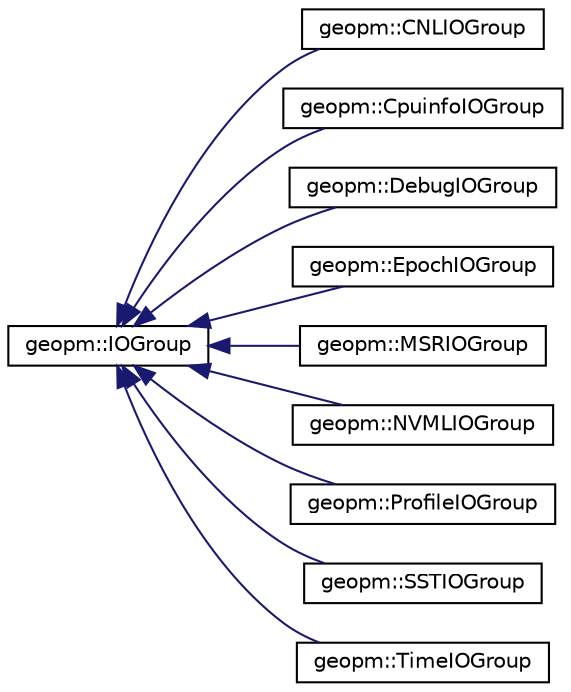 digraph "Graphical Class Hierarchy"
{
  edge [fontname="Helvetica",fontsize="10",labelfontname="Helvetica",labelfontsize="10"];
  node [fontname="Helvetica",fontsize="10",shape=record];
  rankdir="LR";
  Node0 [label="geopm::IOGroup",height=0.2,width=0.4,color="black", fillcolor="white", style="filled",URL="$classgeopm_1_1_i_o_group.html"];
  Node0 -> Node1 [dir="back",color="midnightblue",fontsize="10",style="solid",fontname="Helvetica"];
  Node1 [label="geopm::CNLIOGroup",height=0.2,width=0.4,color="black", fillcolor="white", style="filled",URL="$classgeopm_1_1_c_n_l_i_o_group.html",tooltip="IOGroup that wraps interfaces to Compute Node Linux. "];
  Node0 -> Node2 [dir="back",color="midnightblue",fontsize="10",style="solid",fontname="Helvetica"];
  Node2 [label="geopm::CpuinfoIOGroup",height=0.2,width=0.4,color="black", fillcolor="white", style="filled",URL="$classgeopm_1_1_cpuinfo_i_o_group.html",tooltip="IOGroup that provides constants for CPU frequency limits as signals for PlatformIO. "];
  Node0 -> Node3 [dir="back",color="midnightblue",fontsize="10",style="solid",fontname="Helvetica"];
  Node3 [label="geopm::DebugIOGroup",height=0.2,width=0.4,color="black", fillcolor="white", style="filled",URL="$classgeopm_1_1_debug_i_o_group.html",tooltip="IOGroup that Agents can use to expose internal values. "];
  Node0 -> Node4 [dir="back",color="midnightblue",fontsize="10",style="solid",fontname="Helvetica"];
  Node4 [label="geopm::EpochIOGroup",height=0.2,width=0.4,color="black", fillcolor="white", style="filled",URL="$classgeopm_1_1_epoch_i_o_group.html"];
  Node0 -> Node5 [dir="back",color="midnightblue",fontsize="10",style="solid",fontname="Helvetica"];
  Node5 [label="geopm::MSRIOGroup",height=0.2,width=0.4,color="black", fillcolor="white", style="filled",URL="$classgeopm_1_1_m_s_r_i_o_group.html",tooltip="IOGroup that provides signals and controls based on MSRs. "];
  Node0 -> Node6 [dir="back",color="midnightblue",fontsize="10",style="solid",fontname="Helvetica"];
  Node6 [label="geopm::NVMLIOGroup",height=0.2,width=0.4,color="black", fillcolor="white", style="filled",URL="$classgeopm_1_1_n_v_m_l_i_o_group.html",tooltip="IOGroup that provides signals and controls for NVML Accelerators. "];
  Node0 -> Node7 [dir="back",color="midnightblue",fontsize="10",style="solid",fontname="Helvetica"];
  Node7 [label="geopm::ProfileIOGroup",height=0.2,width=0.4,color="black", fillcolor="white", style="filled",URL="$classgeopm_1_1_profile_i_o_group.html",tooltip="IOGroup that provides signals from the application. "];
  Node0 -> Node8 [dir="back",color="midnightblue",fontsize="10",style="solid",fontname="Helvetica"];
  Node8 [label="geopm::SSTIOGroup",height=0.2,width=0.4,color="black", fillcolor="white", style="filled",URL="$classgeopm_1_1_s_s_t_i_o_group.html",tooltip="IOGroup that provides a signal for the time since GEOPM startup. "];
  Node0 -> Node9 [dir="back",color="midnightblue",fontsize="10",style="solid",fontname="Helvetica"];
  Node9 [label="geopm::TimeIOGroup",height=0.2,width=0.4,color="black", fillcolor="white", style="filled",URL="$classgeopm_1_1_time_i_o_group.html",tooltip="IOGroup that provides a signal for the time since GEOPM startup. "];
}
